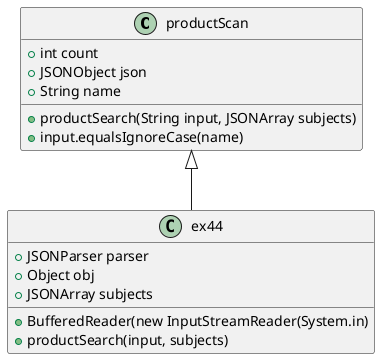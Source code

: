 @startuml
class productScan {
    +int count
    +JSONObject json
    +String name
    +productSearch(String input, JSONArray subjects)
    +input.equalsIgnoreCase(name)
}

class ex44 {
    +JSONParser parser
    +Object obj
    +JSONArray subjects
    +BufferedReader(new InputStreamReader(System.in)
    +productSearch(input, subjects)
}

productScan <|-- ex44
@enduml